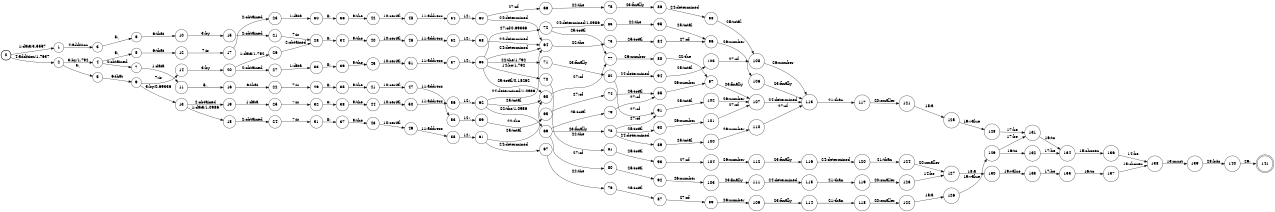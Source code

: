 digraph FST {
rankdir = LR;
size = "8.5,11";
label = "";
center = 1;
orientation = Portrait;
ranksep = "0.4";
nodesep = "0.25";
0 [label = "0", shape = circle, style = bold, fontsize = 14]
	0 -> 1 [label = "1:data/3.5557", fontsize = 14];
	0 -> 2 [label = "4:addition/1.7637", fontsize = 14];
1 [label = "1", shape = circle, style = solid, fontsize = 14]
	1 -> 3 [label = "4:addition", fontsize = 14];
2 [label = "2", shape = circle, style = solid, fontsize = 14]
	2 -> 4 [label = "3:by/1.792", fontsize = 14];
	2 -> 5 [label = "5:,", fontsize = 14];
3 [label = "3", shape = circle, style = solid, fontsize = 14]
	3 -> 6 [label = "5:,", fontsize = 14];
4 [label = "4", shape = circle, style = solid, fontsize = 14]
	4 -> 7 [label = "2:obtained", fontsize = 14];
	4 -> 8 [label = "5:,", fontsize = 14];
5 [label = "5", shape = circle, style = solid, fontsize = 14]
	5 -> 9 [label = "6:that", fontsize = 14];
6 [label = "6", shape = circle, style = solid, fontsize = 14]
	6 -> 10 [label = "6:that", fontsize = 14];
7 [label = "7", shape = circle, style = solid, fontsize = 14]
	7 -> 11 [label = "1:data", fontsize = 14];
8 [label = "8", shape = circle, style = solid, fontsize = 14]
	8 -> 12 [label = "6:that", fontsize = 14];
9 [label = "9", shape = circle, style = solid, fontsize = 14]
	9 -> 13 [label = "3:by/0.69336", fontsize = 14];
	9 -> 14 [label = "7:is", fontsize = 14];
10 [label = "10", shape = circle, style = solid, fontsize = 14]
	10 -> 15 [label = "3:by", fontsize = 14];
11 [label = "11", shape = circle, style = solid, fontsize = 14]
	11 -> 16 [label = "5:,", fontsize = 14];
12 [label = "12", shape = circle, style = solid, fontsize = 14]
	12 -> 17 [label = "7:is", fontsize = 14];
13 [label = "13", shape = circle, style = solid, fontsize = 14]
	13 -> 18 [label = "1:data/1.0986", fontsize = 14];
	13 -> 19 [label = "2:obtained", fontsize = 14];
14 [label = "14", shape = circle, style = solid, fontsize = 14]
	14 -> 20 [label = "3:by", fontsize = 14];
15 [label = "15", shape = circle, style = solid, fontsize = 14]
	15 -> 21 [label = "2:obtained", fontsize = 14];
16 [label = "16", shape = circle, style = solid, fontsize = 14]
	16 -> 22 [label = "6:that", fontsize = 14];
17 [label = "17", shape = circle, style = solid, fontsize = 14]
	17 -> 23 [label = "2:obtained", fontsize = 14];
18 [label = "18", shape = circle, style = solid, fontsize = 14]
	18 -> 24 [label = "2:obtained", fontsize = 14];
19 [label = "19", shape = circle, style = solid, fontsize = 14]
	19 -> 25 [label = "1:data", fontsize = 14];
20 [label = "20", shape = circle, style = solid, fontsize = 14]
	20 -> 26 [label = "1:data/1.792", fontsize = 14];
	20 -> 27 [label = "2:obtained", fontsize = 14];
21 [label = "21", shape = circle, style = solid, fontsize = 14]
	21 -> 28 [label = "7:is", fontsize = 14];
22 [label = "22", shape = circle, style = solid, fontsize = 14]
	22 -> 29 [label = "7:is", fontsize = 14];
23 [label = "23", shape = circle, style = solid, fontsize = 14]
	23 -> 30 [label = "1:data", fontsize = 14];
24 [label = "24", shape = circle, style = solid, fontsize = 14]
	24 -> 31 [label = "7:is", fontsize = 14];
25 [label = "25", shape = circle, style = solid, fontsize = 14]
	25 -> 32 [label = "7:is", fontsize = 14];
26 [label = "26", shape = circle, style = solid, fontsize = 14]
	26 -> 28 [label = "2:obtained", fontsize = 14];
27 [label = "27", shape = circle, style = solid, fontsize = 14]
	27 -> 33 [label = "1:data", fontsize = 14];
28 [label = "28", shape = circle, style = solid, fontsize = 14]
	28 -> 34 [label = "8:,", fontsize = 14];
29 [label = "29", shape = circle, style = solid, fontsize = 14]
	29 -> 35 [label = "8:,", fontsize = 14];
30 [label = "30", shape = circle, style = solid, fontsize = 14]
	30 -> 36 [label = "8:,", fontsize = 14];
31 [label = "31", shape = circle, style = solid, fontsize = 14]
	31 -> 37 [label = "8:,", fontsize = 14];
32 [label = "32", shape = circle, style = solid, fontsize = 14]
	32 -> 38 [label = "8:,", fontsize = 14];
33 [label = "33", shape = circle, style = solid, fontsize = 14]
	33 -> 39 [label = "8:,", fontsize = 14];
34 [label = "34", shape = circle, style = solid, fontsize = 14]
	34 -> 40 [label = "9:the", fontsize = 14];
35 [label = "35", shape = circle, style = solid, fontsize = 14]
	35 -> 41 [label = "9:the", fontsize = 14];
36 [label = "36", shape = circle, style = solid, fontsize = 14]
	36 -> 42 [label = "9:the", fontsize = 14];
37 [label = "37", shape = circle, style = solid, fontsize = 14]
	37 -> 43 [label = "9:the", fontsize = 14];
38 [label = "38", shape = circle, style = solid, fontsize = 14]
	38 -> 44 [label = "9:the", fontsize = 14];
39 [label = "39", shape = circle, style = solid, fontsize = 14]
	39 -> 45 [label = "9:the", fontsize = 14];
40 [label = "40", shape = circle, style = solid, fontsize = 14]
	40 -> 46 [label = "10:serial", fontsize = 14];
41 [label = "41", shape = circle, style = solid, fontsize = 14]
	41 -> 47 [label = "10:serial", fontsize = 14];
42 [label = "42", shape = circle, style = solid, fontsize = 14]
	42 -> 48 [label = "10:serial", fontsize = 14];
43 [label = "43", shape = circle, style = solid, fontsize = 14]
	43 -> 49 [label = "10:serial", fontsize = 14];
44 [label = "44", shape = circle, style = solid, fontsize = 14]
	44 -> 50 [label = "10:serial", fontsize = 14];
45 [label = "45", shape = circle, style = solid, fontsize = 14]
	45 -> 51 [label = "10:serial", fontsize = 14];
46 [label = "46", shape = circle, style = solid, fontsize = 14]
	46 -> 52 [label = "11:address", fontsize = 14];
47 [label = "47", shape = circle, style = solid, fontsize = 14]
	47 -> 53 [label = "11:address", fontsize = 14];
48 [label = "48", shape = circle, style = solid, fontsize = 14]
	48 -> 54 [label = "11:address", fontsize = 14];
49 [label = "49", shape = circle, style = solid, fontsize = 14]
	49 -> 55 [label = "11:address", fontsize = 14];
50 [label = "50", shape = circle, style = solid, fontsize = 14]
	50 -> 56 [label = "11:address", fontsize = 14];
51 [label = "51", shape = circle, style = solid, fontsize = 14]
	51 -> 57 [label = "11:address", fontsize = 14];
52 [label = "52", shape = circle, style = solid, fontsize = 14]
	52 -> 58 [label = "12:,", fontsize = 14];
53 [label = "53", shape = circle, style = solid, fontsize = 14]
	53 -> 59 [label = "12:,", fontsize = 14];
54 [label = "54", shape = circle, style = solid, fontsize = 14]
	54 -> 60 [label = "12:,", fontsize = 14];
55 [label = "55", shape = circle, style = solid, fontsize = 14]
	55 -> 61 [label = "12:,", fontsize = 14];
56 [label = "56", shape = circle, style = solid, fontsize = 14]
	56 -> 62 [label = "12:,", fontsize = 14];
57 [label = "57", shape = circle, style = solid, fontsize = 14]
	57 -> 63 [label = "12:,", fontsize = 14];
58 [label = "58", shape = circle, style = solid, fontsize = 14]
	58 -> 64 [label = "24:determined", fontsize = 14];
59 [label = "59", shape = circle, style = solid, fontsize = 14]
	59 -> 65 [label = "22:the", fontsize = 14];
60 [label = "60", shape = circle, style = solid, fontsize = 14]
	60 -> 64 [label = "24:determined", fontsize = 14];
	60 -> 66 [label = "27:of", fontsize = 14];
61 [label = "61", shape = circle, style = solid, fontsize = 14]
	61 -> 67 [label = "24:determined", fontsize = 14];
	61 -> 68 [label = "25:total", fontsize = 14];
62 [label = "62", shape = circle, style = solid, fontsize = 14]
	62 -> 69 [label = "22:the/1.0986", fontsize = 14];
	62 -> 64 [label = "24:determined/1.0986", fontsize = 14];
	62 -> 68 [label = "25:total", fontsize = 14];
63 [label = "63", shape = circle, style = solid, fontsize = 14]
	63 -> 71 [label = "22:the/1.792", fontsize = 14];
	63 -> 70 [label = "14:be/1.792", fontsize = 14];
	63 -> 64 [label = "24:determined", fontsize = 14];
	63 -> 68 [label = "25:total/0.18262", fontsize = 14];
	63 -> 72 [label = "27:of/0.69336", fontsize = 14];
64 [label = "64", shape = circle, style = solid, fontsize = 14]
	64 -> 73 [label = "22:the", fontsize = 14];
65 [label = "65", shape = circle, style = solid, fontsize = 14]
	65 -> 74 [label = "27:of", fontsize = 14];
66 [label = "66", shape = circle, style = solid, fontsize = 14]
	66 -> 75 [label = "22:the", fontsize = 14];
67 [label = "67", shape = circle, style = solid, fontsize = 14]
	67 -> 76 [label = "22:the", fontsize = 14];
68 [label = "68", shape = circle, style = solid, fontsize = 14]
	68 -> 77 [label = "27:of", fontsize = 14];
69 [label = "69", shape = circle, style = solid, fontsize = 14]
	69 -> 78 [label = "23:finally", fontsize = 14];
	69 -> 79 [label = "25:total", fontsize = 14];
	69 -> 80 [label = "27:of", fontsize = 14];
70 [label = "70", shape = circle, style = solid, fontsize = 14]
	70 -> 81 [label = "22:the", fontsize = 14];
71 [label = "71", shape = circle, style = solid, fontsize = 14]
	71 -> 82 [label = "23:finally", fontsize = 14];
72 [label = "72", shape = circle, style = solid, fontsize = 14]
	72 -> 83 [label = "24:determined/1.0986", fontsize = 14];
	72 -> 77 [label = "25:total", fontsize = 14];
73 [label = "73", shape = circle, style = solid, fontsize = 14]
	73 -> 84 [label = "25:total", fontsize = 14];
74 [label = "74", shape = circle, style = solid, fontsize = 14]
	74 -> 85 [label = "25:total", fontsize = 14];
75 [label = "75", shape = circle, style = solid, fontsize = 14]
	75 -> 86 [label = "23:finally", fontsize = 14];
76 [label = "76", shape = circle, style = solid, fontsize = 14]
	76 -> 87 [label = "25:total", fontsize = 14];
77 [label = "77", shape = circle, style = solid, fontsize = 14]
	77 -> 88 [label = "26:number", fontsize = 14];
78 [label = "78", shape = circle, style = solid, fontsize = 14]
	78 -> 89 [label = "24:determined", fontsize = 14];
	78 -> 90 [label = "25:total", fontsize = 14];
	78 -> 91 [label = "27:of", fontsize = 14];
79 [label = "79", shape = circle, style = solid, fontsize = 14]
	79 -> 85 [label = "27:of", fontsize = 14];
80 [label = "80", shape = circle, style = solid, fontsize = 14]
	80 -> 92 [label = "25:total", fontsize = 14];
81 [label = "81", shape = circle, style = solid, fontsize = 14]
	81 -> 93 [label = "25:total", fontsize = 14];
82 [label = "82", shape = circle, style = solid, fontsize = 14]
	82 -> 94 [label = "24:determined", fontsize = 14];
	82 -> 91 [label = "27:of", fontsize = 14];
83 [label = "83", shape = circle, style = solid, fontsize = 14]
	83 -> 95 [label = "22:the", fontsize = 14];
84 [label = "84", shape = circle, style = solid, fontsize = 14]
	84 -> 96 [label = "27:of", fontsize = 14];
85 [label = "85", shape = circle, style = solid, fontsize = 14]
	85 -> 97 [label = "26:number", fontsize = 14];
86 [label = "86", shape = circle, style = solid, fontsize = 14]
	86 -> 98 [label = "24:determined", fontsize = 14];
87 [label = "87", shape = circle, style = solid, fontsize = 14]
	87 -> 99 [label = "27:of", fontsize = 14];
88 [label = "88", shape = circle, style = solid, fontsize = 14]
	88 -> 97 [label = "22:the", fontsize = 14];
89 [label = "89", shape = circle, style = solid, fontsize = 14]
	89 -> 100 [label = "25:total", fontsize = 14];
90 [label = "90", shape = circle, style = solid, fontsize = 14]
	90 -> 101 [label = "26:number", fontsize = 14];
91 [label = "91", shape = circle, style = solid, fontsize = 14]
	91 -> 102 [label = "25:total", fontsize = 14];
92 [label = "92", shape = circle, style = solid, fontsize = 14]
	92 -> 103 [label = "26:number", fontsize = 14];
93 [label = "93", shape = circle, style = solid, fontsize = 14]
	93 -> 104 [label = "27:of", fontsize = 14];
94 [label = "94", shape = circle, style = solid, fontsize = 14]
	94 -> 105 [label = "25:total", fontsize = 14];
95 [label = "95", shape = circle, style = solid, fontsize = 14]
	95 -> 96 [label = "25:total", fontsize = 14];
96 [label = "96", shape = circle, style = solid, fontsize = 14]
	96 -> 106 [label = "26:number", fontsize = 14];
97 [label = "97", shape = circle, style = solid, fontsize = 14]
	97 -> 107 [label = "23:finally", fontsize = 14];
98 [label = "98", shape = circle, style = solid, fontsize = 14]
	98 -> 108 [label = "25:total", fontsize = 14];
99 [label = "99", shape = circle, style = solid, fontsize = 14]
	99 -> 109 [label = "26:number", fontsize = 14];
100 [label = "100", shape = circle, style = solid, fontsize = 14]
	100 -> 110 [label = "26:number", fontsize = 14];
101 [label = "101", shape = circle, style = solid, fontsize = 14]
	101 -> 107 [label = "27:of", fontsize = 14];
102 [label = "102", shape = circle, style = solid, fontsize = 14]
	102 -> 107 [label = "26:number", fontsize = 14];
103 [label = "103", shape = circle, style = solid, fontsize = 14]
	103 -> 111 [label = "23:finally", fontsize = 14];
104 [label = "104", shape = circle, style = solid, fontsize = 14]
	104 -> 112 [label = "26:number", fontsize = 14];
105 [label = "105", shape = circle, style = solid, fontsize = 14]
	105 -> 108 [label = "27:of", fontsize = 14];
106 [label = "106", shape = circle, style = solid, fontsize = 14]
	106 -> 113 [label = "23:finally", fontsize = 14];
107 [label = "107", shape = circle, style = solid, fontsize = 14]
	107 -> 113 [label = "24:determined", fontsize = 14];
108 [label = "108", shape = circle, style = solid, fontsize = 14]
	108 -> 113 [label = "26:number", fontsize = 14];
109 [label = "109", shape = circle, style = solid, fontsize = 14]
	109 -> 114 [label = "23:finally", fontsize = 14];
110 [label = "110", shape = circle, style = solid, fontsize = 14]
	110 -> 113 [label = "27:of", fontsize = 14];
111 [label = "111", shape = circle, style = solid, fontsize = 14]
	111 -> 115 [label = "24:determined", fontsize = 14];
112 [label = "112", shape = circle, style = solid, fontsize = 14]
	112 -> 116 [label = "23:finally", fontsize = 14];
113 [label = "113", shape = circle, style = solid, fontsize = 14]
	113 -> 117 [label = "21:than", fontsize = 14];
114 [label = "114", shape = circle, style = solid, fontsize = 14]
	114 -> 118 [label = "21:than", fontsize = 14];
115 [label = "115", shape = circle, style = solid, fontsize = 14]
	115 -> 119 [label = "21:than", fontsize = 14];
116 [label = "116", shape = circle, style = solid, fontsize = 14]
	116 -> 120 [label = "24:determined", fontsize = 14];
117 [label = "117", shape = circle, style = solid, fontsize = 14]
	117 -> 121 [label = "20:smaller", fontsize = 14];
118 [label = "118", shape = circle, style = solid, fontsize = 14]
	118 -> 122 [label = "20:smaller", fontsize = 14];
119 [label = "119", shape = circle, style = solid, fontsize = 14]
	119 -> 123 [label = "20:smaller", fontsize = 14];
120 [label = "120", shape = circle, style = solid, fontsize = 14]
	120 -> 124 [label = "21:than", fontsize = 14];
121 [label = "121", shape = circle, style = solid, fontsize = 14]
	121 -> 125 [label = "18:a", fontsize = 14];
122 [label = "122", shape = circle, style = solid, fontsize = 14]
	122 -> 126 [label = "18:a", fontsize = 14];
123 [label = "123", shape = circle, style = solid, fontsize = 14]
	123 -> 127 [label = "14:be", fontsize = 14];
124 [label = "124", shape = circle, style = solid, fontsize = 14]
	124 -> 127 [label = "20:smaller", fontsize = 14];
125 [label = "125", shape = circle, style = solid, fontsize = 14]
	125 -> 128 [label = "19:value", fontsize = 14];
126 [label = "126", shape = circle, style = solid, fontsize = 14]
	126 -> 129 [label = "19:value", fontsize = 14];
127 [label = "127", shape = circle, style = solid, fontsize = 14]
	127 -> 130 [label = "18:a", fontsize = 14];
128 [label = "128", shape = circle, style = solid, fontsize = 14]
	128 -> 131 [label = "17:be", fontsize = 14];
129 [label = "129", shape = circle, style = solid, fontsize = 14]
	129 -> 132 [label = "16:to", fontsize = 14];
	129 -> 131 [label = "17:be", fontsize = 14];
130 [label = "130", shape = circle, style = solid, fontsize = 14]
	130 -> 133 [label = "19:value", fontsize = 14];
131 [label = "131", shape = circle, style = solid, fontsize = 14]
	131 -> 134 [label = "16:to", fontsize = 14];
132 [label = "132", shape = circle, style = solid, fontsize = 14]
	132 -> 134 [label = "17:be", fontsize = 14];
133 [label = "133", shape = circle, style = solid, fontsize = 14]
	133 -> 135 [label = "17:be", fontsize = 14];
134 [label = "134", shape = circle, style = solid, fontsize = 14]
	134 -> 136 [label = "15:chosen", fontsize = 14];
135 [label = "135", shape = circle, style = solid, fontsize = 14]
	135 -> 137 [label = "16:to", fontsize = 14];
136 [label = "136", shape = circle, style = solid, fontsize = 14]
	136 -> 138 [label = "14:be", fontsize = 14];
137 [label = "137", shape = circle, style = solid, fontsize = 14]
	137 -> 138 [label = "15:chosen", fontsize = 14];
138 [label = "138", shape = circle, style = solid, fontsize = 14]
	138 -> 139 [label = "13:must", fontsize = 14];
139 [label = "139", shape = circle, style = solid, fontsize = 14]
	139 -> 140 [label = "28:bits", fontsize = 14];
140 [label = "140", shape = circle, style = solid, fontsize = 14]
	140 -> 141 [label = "29:.", fontsize = 14];
141 [label = "141", shape = doublecircle, style = solid, fontsize = 14]
}

